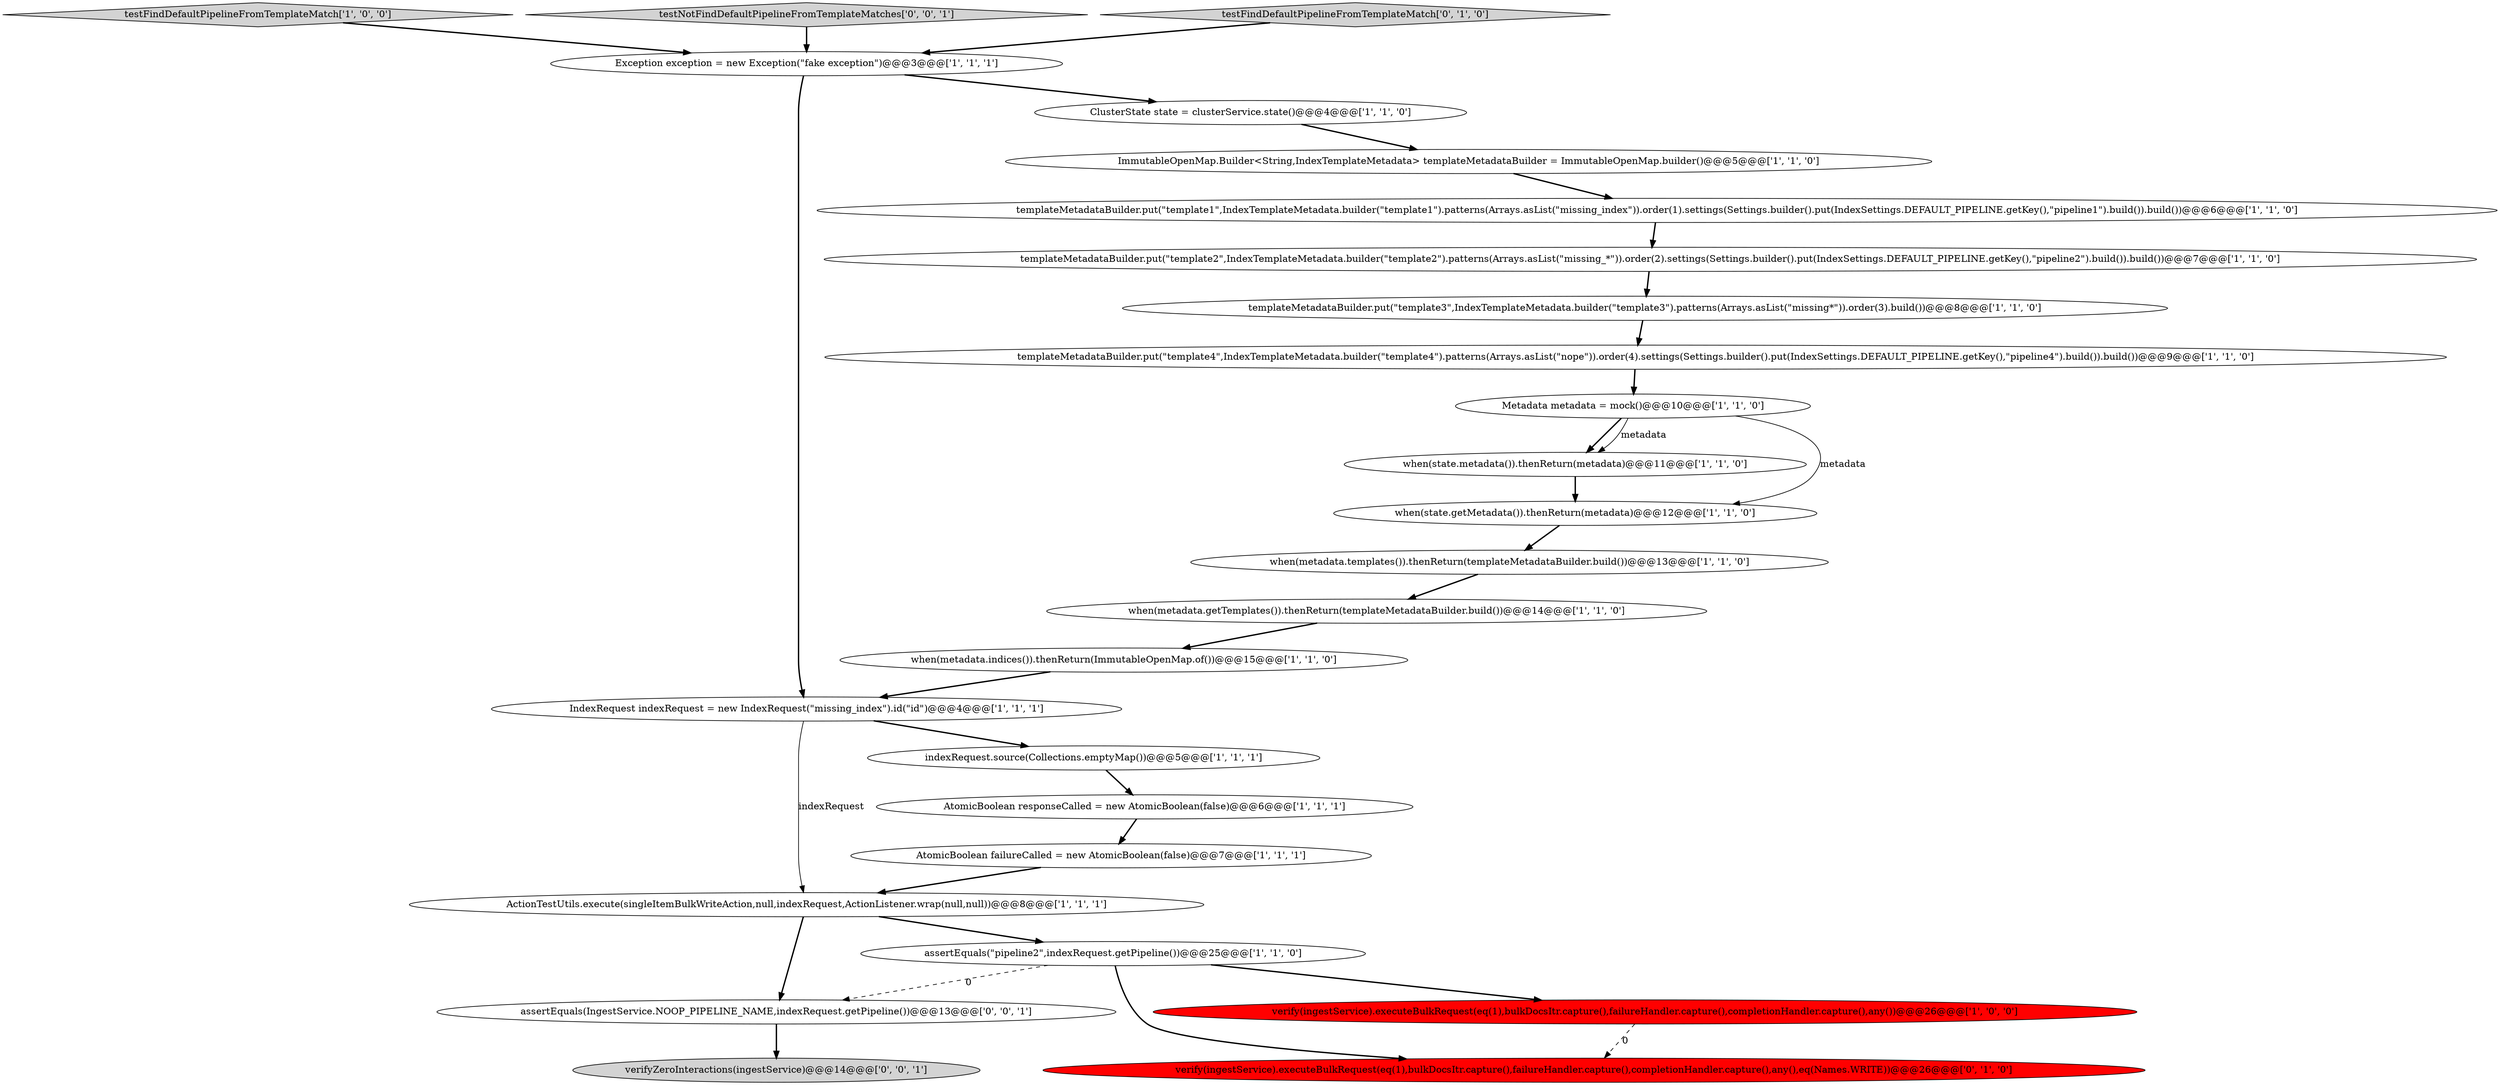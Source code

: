 digraph {
16 [style = filled, label = "ActionTestUtils.execute(singleItemBulkWriteAction,null,indexRequest,ActionListener.wrap(null,null))@@@8@@@['1', '1', '1']", fillcolor = white, shape = ellipse image = "AAA0AAABBB1BBB"];
17 [style = filled, label = "when(state.metadata()).thenReturn(metadata)@@@11@@@['1', '1', '0']", fillcolor = white, shape = ellipse image = "AAA0AAABBB1BBB"];
1 [style = filled, label = "templateMetadataBuilder.put(\"template2\",IndexTemplateMetadata.builder(\"template2\").patterns(Arrays.asList(\"missing_*\")).order(2).settings(Settings.builder().put(IndexSettings.DEFAULT_PIPELINE.getKey(),\"pipeline2\").build()).build())@@@7@@@['1', '1', '0']", fillcolor = white, shape = ellipse image = "AAA0AAABBB1BBB"];
8 [style = filled, label = "IndexRequest indexRequest = new IndexRequest(\"missing_index\").id(\"id\")@@@4@@@['1', '1', '1']", fillcolor = white, shape = ellipse image = "AAA0AAABBB1BBB"];
9 [style = filled, label = "when(metadata.indices()).thenReturn(ImmutableOpenMap.of())@@@15@@@['1', '1', '0']", fillcolor = white, shape = ellipse image = "AAA0AAABBB1BBB"];
13 [style = filled, label = "ClusterState state = clusterService.state()@@@4@@@['1', '1', '0']", fillcolor = white, shape = ellipse image = "AAA0AAABBB1BBB"];
15 [style = filled, label = "templateMetadataBuilder.put(\"template4\",IndexTemplateMetadata.builder(\"template4\").patterns(Arrays.asList(\"nope\")).order(4).settings(Settings.builder().put(IndexSettings.DEFAULT_PIPELINE.getKey(),\"pipeline4\").build()).build())@@@9@@@['1', '1', '0']", fillcolor = white, shape = ellipse image = "AAA0AAABBB1BBB"];
20 [style = filled, label = "AtomicBoolean failureCalled = new AtomicBoolean(false)@@@7@@@['1', '1', '1']", fillcolor = white, shape = ellipse image = "AAA0AAABBB1BBB"];
5 [style = filled, label = "Metadata metadata = mock()@@@10@@@['1', '1', '0']", fillcolor = white, shape = ellipse image = "AAA0AAABBB1BBB"];
6 [style = filled, label = "when(state.getMetadata()).thenReturn(metadata)@@@12@@@['1', '1', '0']", fillcolor = white, shape = ellipse image = "AAA0AAABBB1BBB"];
23 [style = filled, label = "assertEquals(IngestService.NOOP_PIPELINE_NAME,indexRequest.getPipeline())@@@13@@@['0', '0', '1']", fillcolor = white, shape = ellipse image = "AAA0AAABBB3BBB"];
11 [style = filled, label = "AtomicBoolean responseCalled = new AtomicBoolean(false)@@@6@@@['1', '1', '1']", fillcolor = white, shape = ellipse image = "AAA0AAABBB1BBB"];
7 [style = filled, label = "assertEquals(\"pipeline2\",indexRequest.getPipeline())@@@25@@@['1', '1', '0']", fillcolor = white, shape = ellipse image = "AAA0AAABBB1BBB"];
2 [style = filled, label = "testFindDefaultPipelineFromTemplateMatch['1', '0', '0']", fillcolor = lightgray, shape = diamond image = "AAA0AAABBB1BBB"];
0 [style = filled, label = "templateMetadataBuilder.put(\"template1\",IndexTemplateMetadata.builder(\"template1\").patterns(Arrays.asList(\"missing_index\")).order(1).settings(Settings.builder().put(IndexSettings.DEFAULT_PIPELINE.getKey(),\"pipeline1\").build()).build())@@@6@@@['1', '1', '0']", fillcolor = white, shape = ellipse image = "AAA0AAABBB1BBB"];
4 [style = filled, label = "templateMetadataBuilder.put(\"template3\",IndexTemplateMetadata.builder(\"template3\").patterns(Arrays.asList(\"missing*\")).order(3).build())@@@8@@@['1', '1', '0']", fillcolor = white, shape = ellipse image = "AAA0AAABBB1BBB"];
24 [style = filled, label = "testNotFindDefaultPipelineFromTemplateMatches['0', '0', '1']", fillcolor = lightgray, shape = diamond image = "AAA0AAABBB3BBB"];
12 [style = filled, label = "Exception exception = new Exception(\"fake exception\")@@@3@@@['1', '1', '1']", fillcolor = white, shape = ellipse image = "AAA0AAABBB1BBB"];
25 [style = filled, label = "verifyZeroInteractions(ingestService)@@@14@@@['0', '0', '1']", fillcolor = lightgray, shape = ellipse image = "AAA0AAABBB3BBB"];
3 [style = filled, label = "when(metadata.getTemplates()).thenReturn(templateMetadataBuilder.build())@@@14@@@['1', '1', '0']", fillcolor = white, shape = ellipse image = "AAA0AAABBB1BBB"];
19 [style = filled, label = "ImmutableOpenMap.Builder<String,IndexTemplateMetadata> templateMetadataBuilder = ImmutableOpenMap.builder()@@@5@@@['1', '1', '0']", fillcolor = white, shape = ellipse image = "AAA0AAABBB1BBB"];
10 [style = filled, label = "indexRequest.source(Collections.emptyMap())@@@5@@@['1', '1', '1']", fillcolor = white, shape = ellipse image = "AAA0AAABBB1BBB"];
21 [style = filled, label = "verify(ingestService).executeBulkRequest(eq(1),bulkDocsItr.capture(),failureHandler.capture(),completionHandler.capture(),any(),eq(Names.WRITE))@@@26@@@['0', '1', '0']", fillcolor = red, shape = ellipse image = "AAA1AAABBB2BBB"];
14 [style = filled, label = "when(metadata.templates()).thenReturn(templateMetadataBuilder.build())@@@13@@@['1', '1', '0']", fillcolor = white, shape = ellipse image = "AAA0AAABBB1BBB"];
18 [style = filled, label = "verify(ingestService).executeBulkRequest(eq(1),bulkDocsItr.capture(),failureHandler.capture(),completionHandler.capture(),any())@@@26@@@['1', '0', '0']", fillcolor = red, shape = ellipse image = "AAA1AAABBB1BBB"];
22 [style = filled, label = "testFindDefaultPipelineFromTemplateMatch['0', '1', '0']", fillcolor = lightgray, shape = diamond image = "AAA0AAABBB2BBB"];
14->3 [style = bold, label=""];
11->20 [style = bold, label=""];
8->10 [style = bold, label=""];
23->25 [style = bold, label=""];
1->4 [style = bold, label=""];
24->12 [style = bold, label=""];
7->23 [style = dashed, label="0"];
17->6 [style = bold, label=""];
4->15 [style = bold, label=""];
16->7 [style = bold, label=""];
16->23 [style = bold, label=""];
9->8 [style = bold, label=""];
5->17 [style = bold, label=""];
8->16 [style = solid, label="indexRequest"];
15->5 [style = bold, label=""];
19->0 [style = bold, label=""];
2->12 [style = bold, label=""];
6->14 [style = bold, label=""];
3->9 [style = bold, label=""];
12->13 [style = bold, label=""];
13->19 [style = bold, label=""];
20->16 [style = bold, label=""];
12->8 [style = bold, label=""];
0->1 [style = bold, label=""];
22->12 [style = bold, label=""];
18->21 [style = dashed, label="0"];
5->6 [style = solid, label="metadata"];
7->18 [style = bold, label=""];
7->21 [style = bold, label=""];
5->17 [style = solid, label="metadata"];
10->11 [style = bold, label=""];
}
